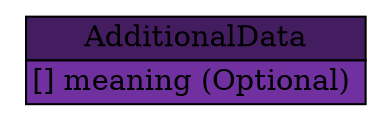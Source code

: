 digraph AdditionalData {
	graph [rankdir=LR];
	node [label="\N"];
	graph [bb="0,0,176,48"];
	AdditionalData [label=<<table BORDER="0" CELLBORDER="1" CELLSPACING="0"> <tr > <td BGCOLOR="#431d60" HREF="#" TITLE="The AdditionalData class is used to provide information that cannot be represented by the data model. AdditionalData can be used to provide atomic data (integers, strings, etc.) in cases where only small amounts of additional information need to be sent; it can also be used to extend the data model and the DTD to support the transmission of complex data (such as packet headers). Detailed instructions for extending the data model and the DTD are provided in Section 5. ">AdditionalData</td> </tr>" %<tr><td BGCOLOR="#7030A0" HREF="#" TITLE="A string describing the meaning of the element content. These values will be vendor/implementation dependent; the method for ensuring that managers understand the strings sent by analyzers is outside the scope of this specification.  A list of acceptable meaning keywords is not within the scope of the document, although later versions may undertake to establish such a list.">[] meaning (Optional) </td></tr>%</table>>, shape=plaintext, pos="88,24", width="2.4444", height="0.68056"];
}
